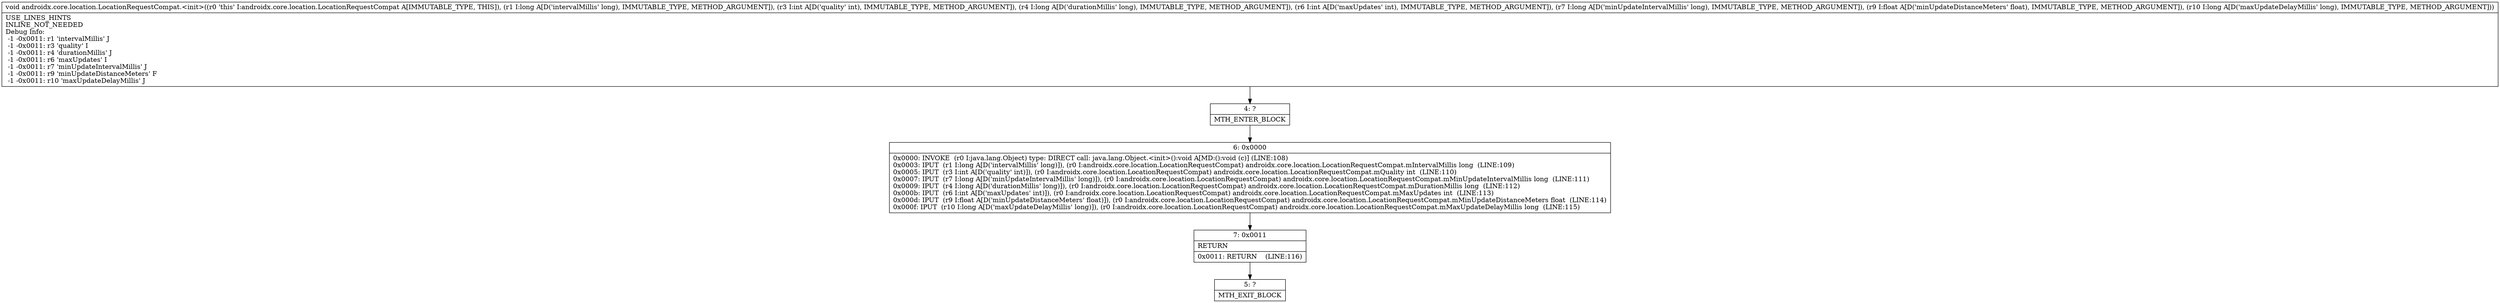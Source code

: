 digraph "CFG forandroidx.core.location.LocationRequestCompat.\<init\>(JIJIJFJ)V" {
Node_4 [shape=record,label="{4\:\ ?|MTH_ENTER_BLOCK\l}"];
Node_6 [shape=record,label="{6\:\ 0x0000|0x0000: INVOKE  (r0 I:java.lang.Object) type: DIRECT call: java.lang.Object.\<init\>():void A[MD:():void (c)] (LINE:108)\l0x0003: IPUT  (r1 I:long A[D('intervalMillis' long)]), (r0 I:androidx.core.location.LocationRequestCompat) androidx.core.location.LocationRequestCompat.mIntervalMillis long  (LINE:109)\l0x0005: IPUT  (r3 I:int A[D('quality' int)]), (r0 I:androidx.core.location.LocationRequestCompat) androidx.core.location.LocationRequestCompat.mQuality int  (LINE:110)\l0x0007: IPUT  (r7 I:long A[D('minUpdateIntervalMillis' long)]), (r0 I:androidx.core.location.LocationRequestCompat) androidx.core.location.LocationRequestCompat.mMinUpdateIntervalMillis long  (LINE:111)\l0x0009: IPUT  (r4 I:long A[D('durationMillis' long)]), (r0 I:androidx.core.location.LocationRequestCompat) androidx.core.location.LocationRequestCompat.mDurationMillis long  (LINE:112)\l0x000b: IPUT  (r6 I:int A[D('maxUpdates' int)]), (r0 I:androidx.core.location.LocationRequestCompat) androidx.core.location.LocationRequestCompat.mMaxUpdates int  (LINE:113)\l0x000d: IPUT  (r9 I:float A[D('minUpdateDistanceMeters' float)]), (r0 I:androidx.core.location.LocationRequestCompat) androidx.core.location.LocationRequestCompat.mMinUpdateDistanceMeters float  (LINE:114)\l0x000f: IPUT  (r10 I:long A[D('maxUpdateDelayMillis' long)]), (r0 I:androidx.core.location.LocationRequestCompat) androidx.core.location.LocationRequestCompat.mMaxUpdateDelayMillis long  (LINE:115)\l}"];
Node_7 [shape=record,label="{7\:\ 0x0011|RETURN\l|0x0011: RETURN    (LINE:116)\l}"];
Node_5 [shape=record,label="{5\:\ ?|MTH_EXIT_BLOCK\l}"];
MethodNode[shape=record,label="{void androidx.core.location.LocationRequestCompat.\<init\>((r0 'this' I:androidx.core.location.LocationRequestCompat A[IMMUTABLE_TYPE, THIS]), (r1 I:long A[D('intervalMillis' long), IMMUTABLE_TYPE, METHOD_ARGUMENT]), (r3 I:int A[D('quality' int), IMMUTABLE_TYPE, METHOD_ARGUMENT]), (r4 I:long A[D('durationMillis' long), IMMUTABLE_TYPE, METHOD_ARGUMENT]), (r6 I:int A[D('maxUpdates' int), IMMUTABLE_TYPE, METHOD_ARGUMENT]), (r7 I:long A[D('minUpdateIntervalMillis' long), IMMUTABLE_TYPE, METHOD_ARGUMENT]), (r9 I:float A[D('minUpdateDistanceMeters' float), IMMUTABLE_TYPE, METHOD_ARGUMENT]), (r10 I:long A[D('maxUpdateDelayMillis' long), IMMUTABLE_TYPE, METHOD_ARGUMENT]))  | USE_LINES_HINTS\lINLINE_NOT_NEEDED\lDebug Info:\l  \-1 \-0x0011: r1 'intervalMillis' J\l  \-1 \-0x0011: r3 'quality' I\l  \-1 \-0x0011: r4 'durationMillis' J\l  \-1 \-0x0011: r6 'maxUpdates' I\l  \-1 \-0x0011: r7 'minUpdateIntervalMillis' J\l  \-1 \-0x0011: r9 'minUpdateDistanceMeters' F\l  \-1 \-0x0011: r10 'maxUpdateDelayMillis' J\l}"];
MethodNode -> Node_4;Node_4 -> Node_6;
Node_6 -> Node_7;
Node_7 -> Node_5;
}

